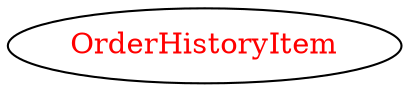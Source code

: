 digraph dependencyGraph {
 concentrate=true;
 ranksep="2.0";
 rankdir="LR"; 
 splines="ortho";
"OrderHistoryItem" [fontcolor="red"];
}